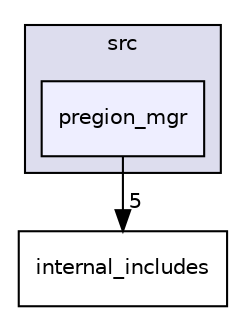 digraph "src/pregion_mgr" {
  compound=true
  node [ fontsize="10", fontname="Helvetica"];
  edge [ labelfontsize="10", labelfontname="Helvetica"];
  subgraph clusterdir_68267d1309a1af8e8297ef4c3efbcdba {
    graph [ bgcolor="#ddddee", pencolor="black", label="src" fontname="Helvetica", fontsize="10", URL="dir_68267d1309a1af8e8297ef4c3efbcdba.html"]
  dir_6410d95d1dc0cfc4db344ef79b02b8be [shape=box, label="pregion_mgr", style="filled", fillcolor="#eeeeff", pencolor="black", URL="dir_6410d95d1dc0cfc4db344ef79b02b8be.html"];
  }
  dir_2172085e7141dfb2a1a9549dec600e64 [shape=box label="internal_includes" URL="dir_2172085e7141dfb2a1a9549dec600e64.html"];
  dir_6410d95d1dc0cfc4db344ef79b02b8be->dir_2172085e7141dfb2a1a9549dec600e64 [headlabel="5", labeldistance=1.5 headhref="dir_000015_000012.html"];
}
